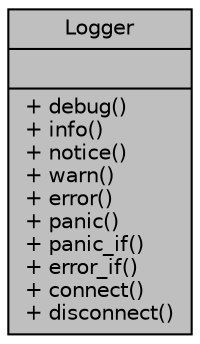 digraph "Logger"
{
  edge [fontname="Helvetica",fontsize="10",labelfontname="Helvetica",labelfontsize="10"];
  node [fontname="Helvetica",fontsize="10",shape=record];
  Node1 [label="{Logger\n||+ debug()\l+ info()\l+ notice()\l+ warn()\l+ error()\l+ panic()\l+ panic_if()\l+ error_if()\l+ connect()\l+ disconnect()\l}",height=0.2,width=0.4,color="black", fillcolor="grey75", style="filled" fontcolor="black"];
}
